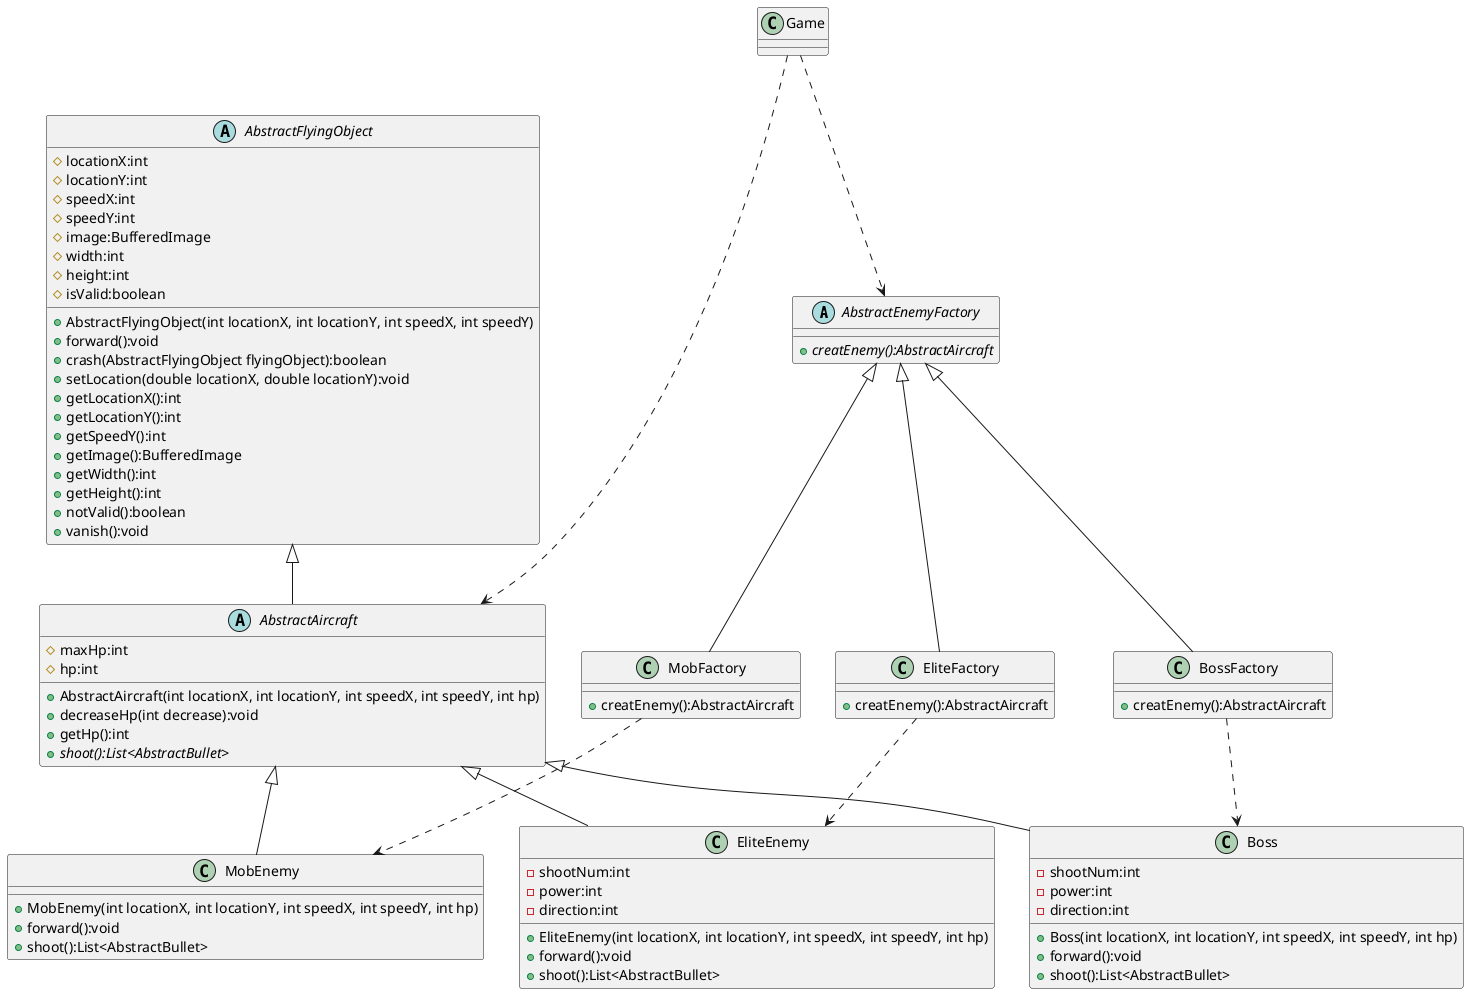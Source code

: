 @startuml
'https://plantuml.com/class-diagram

abstract class AbstractEnemyFactory {
    + {abstract} creatEnemy():AbstractAircraft
}

class MobFactory {
    + creatEnemy():AbstractAircraft
}

class EliteFactory {
    + creatEnemy():AbstractAircraft
}

class BossFactory {
    + creatEnemy():AbstractAircraft
}

class Game {
}

abstract class AbstractFlyingObject
{
    # locationX:int
    # locationY:int
    # speedX:int
    # speedY:int
    # image:BufferedImage
    # width:int
    # height:int
    # isValid:boolean

    + AbstractFlyingObject(int locationX, int locationY, int speedX, int speedY)
    + forward():void
    + crash(AbstractFlyingObject flyingObject):boolean
    + setLocation(double locationX, double locationY):void
    + getLocationX():int
    + getLocationY():int
    + getSpeedY():int
    + getImage():BufferedImage
    + getWidth():int
    + getHeight():int
    + notValid():boolean
    + vanish():void
}

abstract class AbstractAircraft
{
	# maxHp:int
    # hp:int
    + AbstractAircraft(int locationX, int locationY, int speedX, int speedY, int hp)
    + decreaseHp(int decrease):void
    + getHp():int
    + {abstract} shoot():List<AbstractBullet>
}

class MobEnemy {
    + MobEnemy(int locationX, int locationY, int speedX, int speedY, int hp)
    + forward():void
    + shoot():List<AbstractBullet>
}

class EliteEnemy {
    - shootNum:int
    - power:int
    - direction:int
    + EliteEnemy(int locationX, int locationY, int speedX, int speedY, int hp)
    + forward():void
    + shoot():List<AbstractBullet>
}

class Boss {
    - shootNum:int
    - power:int
    - direction:int
    + Boss(int locationX, int locationY, int speedX, int speedY, int hp)
    + forward():void
    + shoot():List<AbstractBullet>
}

AbstractFlyingObject <|-- AbstractAircraft

AbstractAircraft <|-- MobEnemy
AbstractAircraft <|-- EliteEnemy
AbstractAircraft <|-- Boss

AbstractEnemyFactory <|-- MobFactory
AbstractEnemyFactory <|-- EliteFactory
AbstractEnemyFactory <|-- BossFactory

Game ..> AbstractEnemyFactory
Game ..> AbstractAircraft

MobFactory ..> MobEnemy
EliteFactory ..> EliteEnemy
BossFactory ..> Boss

@enduml
